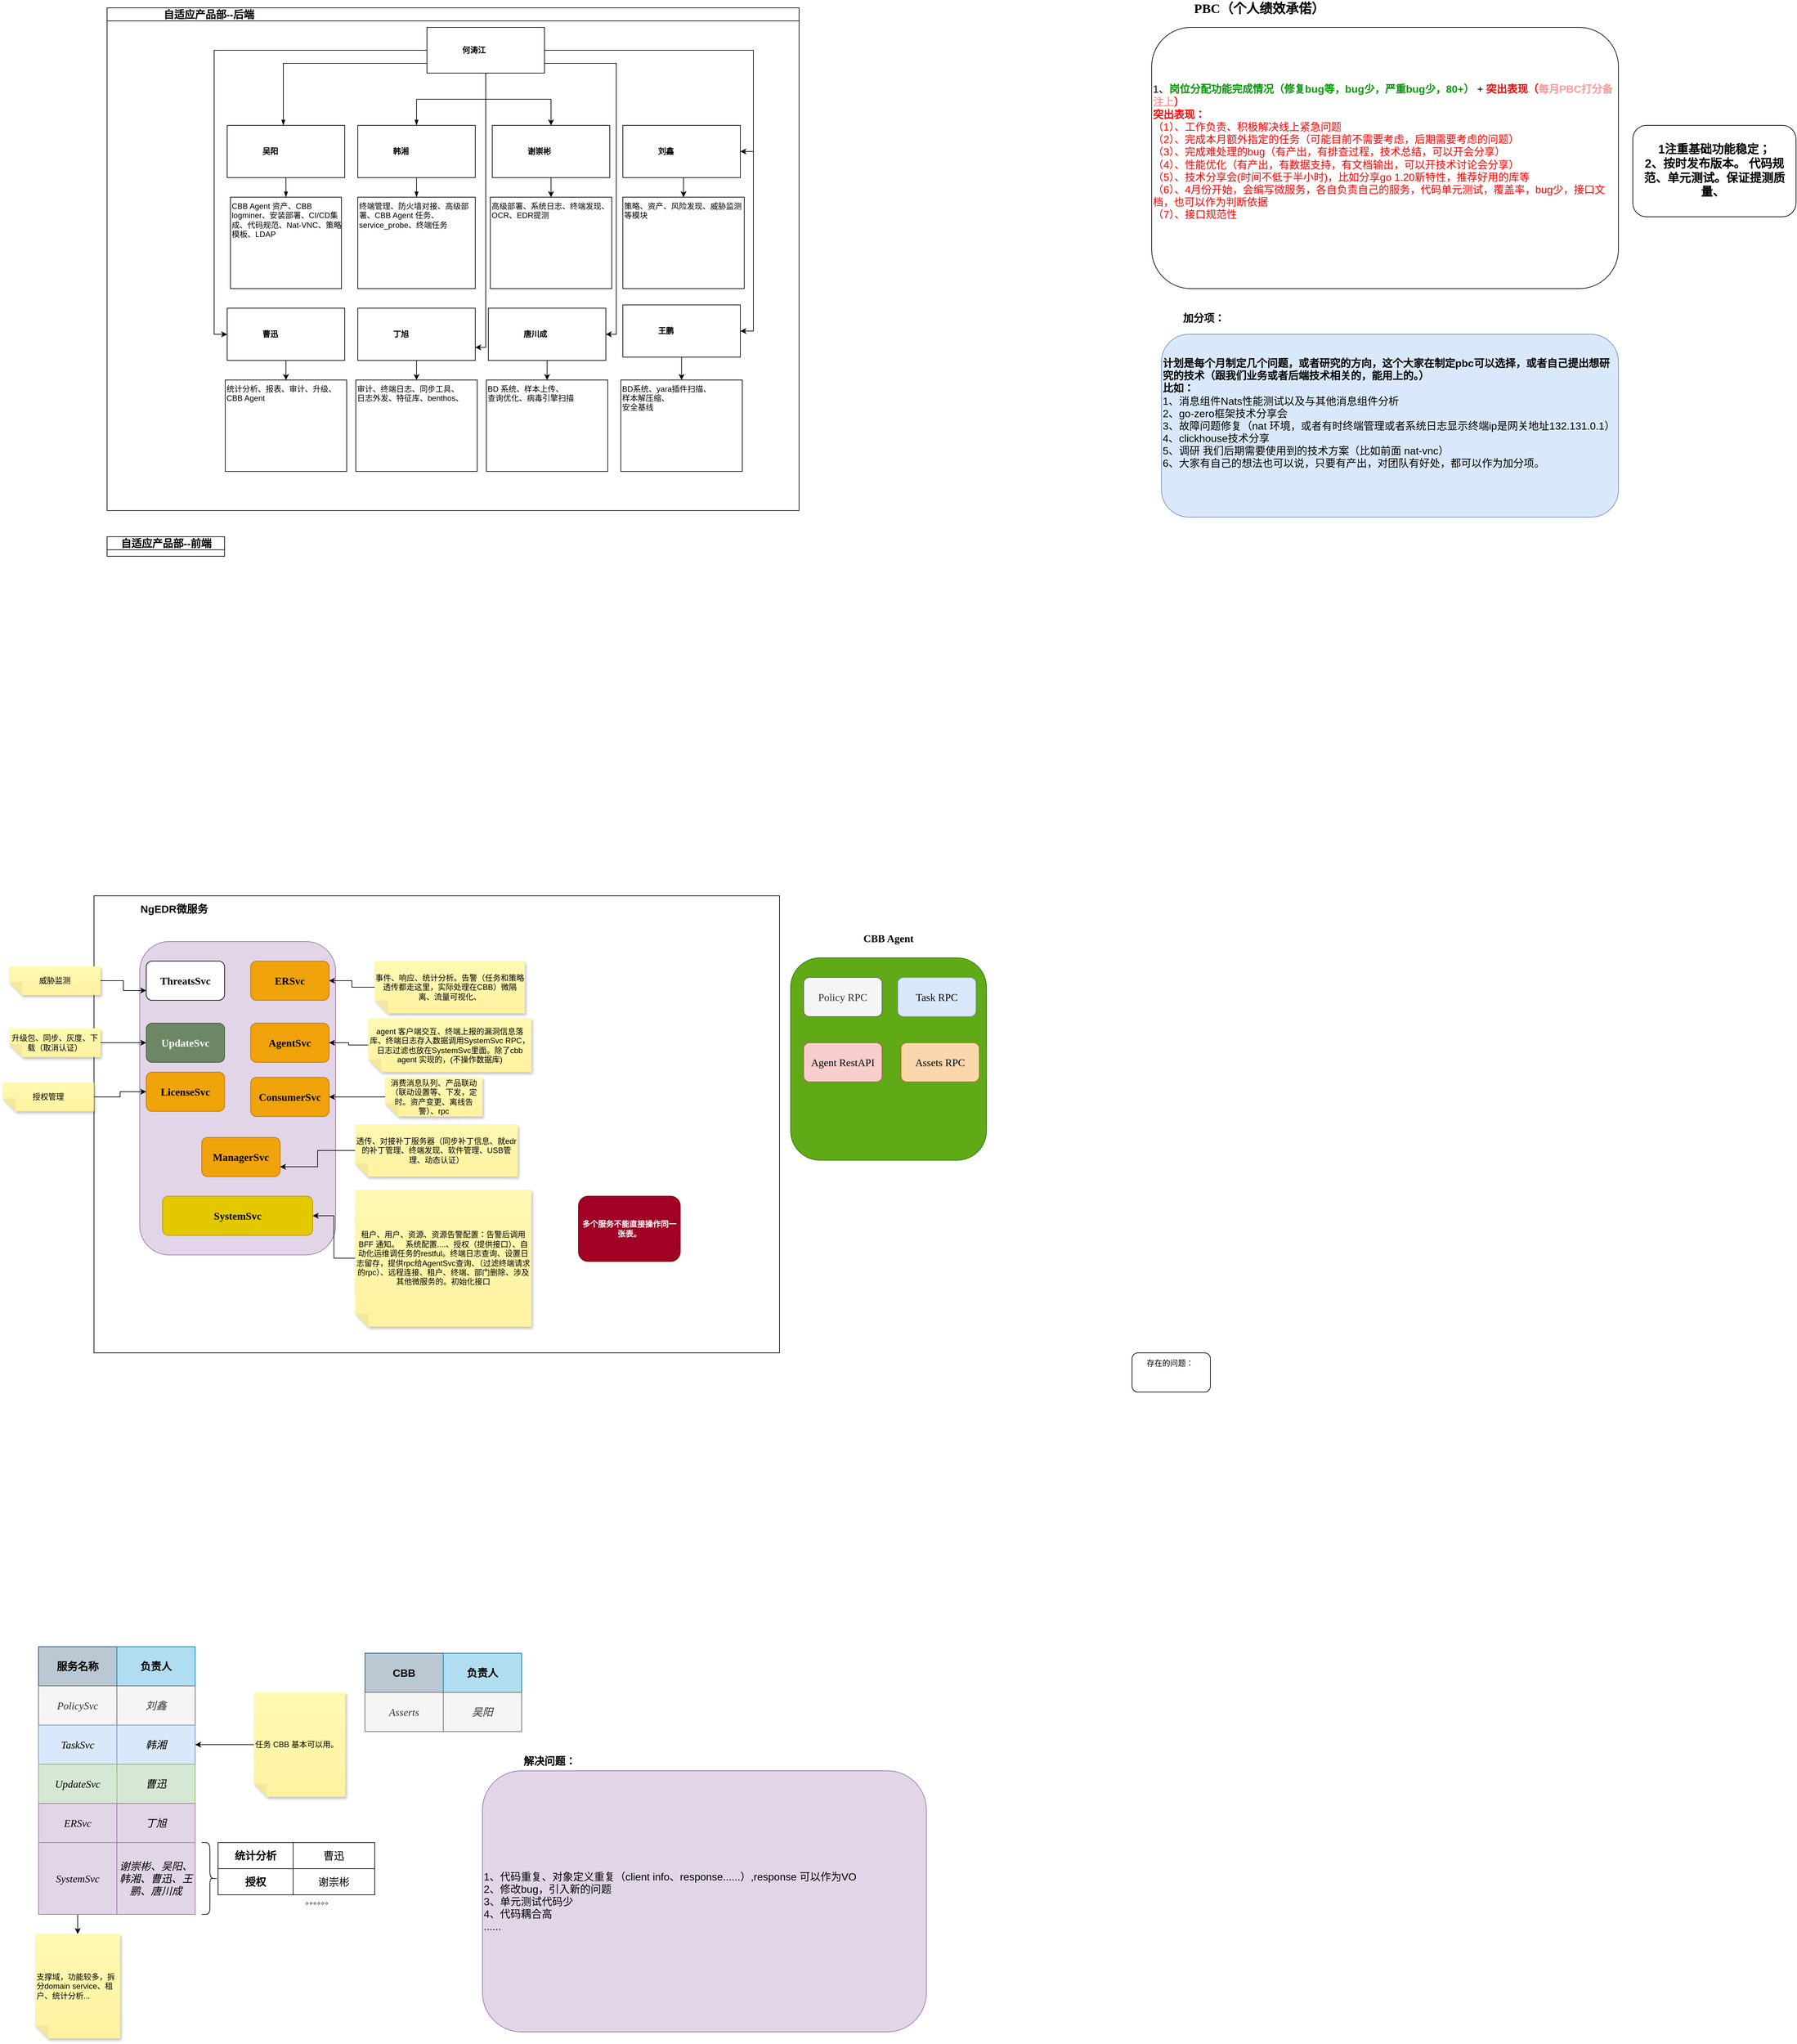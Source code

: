 <mxfile version="21.1.1" type="github">
  <diagram id="prtHgNgQTEPvFCAcTncT" name="Page-1">
    <mxGraphModel dx="1742" dy="578" grid="1" gridSize="10" guides="1" tooltips="1" connect="1" arrows="1" fold="1" page="1" pageScale="1" pageWidth="827" pageHeight="1169" math="0" shadow="0">
      <root>
        <mxCell id="0" />
        <mxCell id="1" parent="0" />
        <mxCell id="QDGvHehOKybcKLlj2q08-12" value="&#xa;&lt;b style=&quot;border-color: var(--border-color); color: rgb(255, 255, 255); font-family: &amp;quot;Comic Sans MS&amp;quot;; font-size: 16px; font-style: normal; font-variant-ligatures: normal; font-variant-caps: normal; letter-spacing: normal; orphans: 2; text-align: center; text-indent: 0px; text-transform: none; widows: 2; word-spacing: 0px; -webkit-text-stroke-width: 0px; background-color: rgb(251, 251, 251); text-decoration-thickness: initial; text-decoration-style: initial; text-decoration-color: initial;&quot;&gt;CBB Agent&lt;/b&gt;&#xa;&#xa;" style="rounded=0;whiteSpace=wrap;html=1;" vertex="1" parent="1">
          <mxGeometry x="-540" y="1400" width="1050" height="700" as="geometry" />
        </mxCell>
        <mxCell id="dNxyNK7c78bLwvsdeMH5-11" value="&lt;span style=&quot;font-size: 16px;&quot;&gt;&amp;nbsp; &amp;nbsp; &amp;nbsp;&lt;span style=&quot;white-space: pre;&quot;&gt;	&lt;/span&gt;&lt;span style=&quot;white-space: pre;&quot;&gt;	&lt;/span&gt;&lt;span style=&quot;white-space: pre;&quot;&gt;	&lt;/span&gt;&lt;span style=&quot;white-space: pre;&quot;&gt;	&lt;/span&gt;&lt;span style=&quot;white-space: pre;&quot;&gt;	&lt;/span&gt;&lt;span style=&quot;white-space: pre;&quot;&gt;	&lt;/span&gt;&lt;span style=&quot;white-space: pre;&quot;&gt;	&lt;/span&gt;&lt;span style=&quot;white-space: pre;&quot;&gt;	&lt;/span&gt;&lt;span style=&quot;white-space: pre;&quot;&gt;	&lt;/span&gt;&lt;span style=&quot;white-space: pre;&quot;&gt;	&lt;/span&gt;&lt;span style=&quot;white-space: pre;&quot;&gt;	&lt;/span&gt;&lt;span style=&quot;white-space: pre;&quot;&gt;	&lt;/span&gt;&lt;span style=&quot;white-space: pre;&quot;&gt;	&lt;/span&gt;&lt;span style=&quot;white-space: pre;&quot;&gt;	&lt;/span&gt;自适应产品部--后端&lt;/span&gt;" style="swimlane;html=1;startSize=20;horizontal=1;containerType=tree;glass=0;align=left;" parent="1" vertex="1">
          <mxGeometry x="-520" y="40" width="1060" height="770" as="geometry">
            <mxRectangle x="-520" y="40" width="100" height="30" as="alternateBounds" />
          </mxGeometry>
        </mxCell>
        <mxCell id="dNxyNK7c78bLwvsdeMH5-13" value="" style="endArrow=blockThin;endFill=1;fontSize=11;edgeStyle=elbowEdgeStyle;elbow=vertical;rounded=0;exitX=0;exitY=0.5;exitDx=0;exitDy=0;" parent="dNxyNK7c78bLwvsdeMH5-11" source="dNxyNK7c78bLwvsdeMH5-12" target="dNxyNK7c78bLwvsdeMH5-14" edge="1">
          <mxGeometry relative="1" as="geometry">
            <mxPoint x="270" y="90" as="sourcePoint" />
            <Array as="points">
              <mxPoint x="270" y="85" />
            </Array>
          </mxGeometry>
        </mxCell>
        <UserObject label="吴阳&lt;br&gt;" placeholders="1" id="dNxyNK7c78bLwvsdeMH5-14">
          <mxCell style="label;image=https://cdn3.iconfinder.com/data/icons/user-avatars-1/512/users-10-3-128.png;whiteSpace=wrap;html=1;rounded=0;glass=0;treeFolding=1;treeMoving=1;" parent="dNxyNK7c78bLwvsdeMH5-11" vertex="1">
            <mxGeometry x="184" y="180" width="180" height="80" as="geometry" />
          </mxCell>
        </UserObject>
        <mxCell id="dNxyNK7c78bLwvsdeMH5-15" value="" style="endArrow=blockThin;endFill=1;fontSize=11;edgeStyle=elbowEdgeStyle;elbow=vertical;rounded=0;" parent="dNxyNK7c78bLwvsdeMH5-11" source="dNxyNK7c78bLwvsdeMH5-12" target="dNxyNK7c78bLwvsdeMH5-16" edge="1">
          <mxGeometry relative="1" as="geometry" />
        </mxCell>
        <UserObject label="韩湘" placeholders="1" id="dNxyNK7c78bLwvsdeMH5-16">
          <mxCell style="label;image=https://cdn3.iconfinder.com/data/icons/user-avatars-1/512/users-9-2-128.png;whiteSpace=wrap;html=1;rounded=0;glass=0;treeFolding=1;treeMoving=1;" parent="dNxyNK7c78bLwvsdeMH5-11" vertex="1">
            <mxGeometry x="384" y="180" width="180" height="80" as="geometry" />
          </mxCell>
        </UserObject>
        <mxCell id="P8AsUJd5_cXzrDXwwjN4-2" value="" style="endArrow=blockThin;endFill=1;fontSize=11;edgeStyle=elbowEdgeStyle;elbow=vertical;rounded=0;" parent="dNxyNK7c78bLwvsdeMH5-11" source="dNxyNK7c78bLwvsdeMH5-14" target="P8AsUJd5_cXzrDXwwjN4-3" edge="1">
          <mxGeometry relative="1" as="geometry">
            <mxPoint x="300" y="160" as="sourcePoint" />
          </mxGeometry>
        </mxCell>
        <UserObject label="CBB Agent 资产、CBB logminer、安装部署、CI/CD集成、代码规范、Nat-VNC、策略模板、LDAP" placeholders="1" id="P8AsUJd5_cXzrDXwwjN4-3">
          <mxCell style="whiteSpace=wrap;html=1;rounded=0;glass=0;treeFolding=1;treeMoving=1;align=left;verticalAlign=top;" parent="dNxyNK7c78bLwvsdeMH5-11" vertex="1" collapsed="1">
            <mxGeometry x="189" y="290" width="170" height="140" as="geometry" />
          </mxCell>
        </UserObject>
        <mxCell id="0Z5E34LWCH2BCrxLQeH4-35" style="edgeStyle=orthogonalEdgeStyle;rounded=0;orthogonalLoop=1;jettySize=auto;html=1;entryX=0;entryY=0.5;entryDx=0;entryDy=0;fontFamily=Helvetica;fontSize=12;fontColor=default;startSize=20;" parent="dNxyNK7c78bLwvsdeMH5-11" source="dNxyNK7c78bLwvsdeMH5-12" target="0Z5E34LWCH2BCrxLQeH4-30" edge="1">
          <mxGeometry relative="1" as="geometry" />
        </mxCell>
        <mxCell id="0Z5E34LWCH2BCrxLQeH4-36" style="edgeStyle=orthogonalEdgeStyle;rounded=0;orthogonalLoop=1;jettySize=auto;html=1;entryX=1;entryY=0.5;entryDx=0;entryDy=0;fontFamily=Helvetica;fontSize=12;fontColor=default;startSize=20;" parent="dNxyNK7c78bLwvsdeMH5-11" source="dNxyNK7c78bLwvsdeMH5-12" target="0Z5E34LWCH2BCrxLQeH4-33" edge="1">
          <mxGeometry relative="1" as="geometry" />
        </mxCell>
        <mxCell id="0Z5E34LWCH2BCrxLQeH4-37" style="edgeStyle=orthogonalEdgeStyle;rounded=0;orthogonalLoop=1;jettySize=auto;html=1;entryX=1;entryY=0.5;entryDx=0;entryDy=0;fontFamily=Helvetica;fontSize=12;fontColor=default;startSize=20;" parent="dNxyNK7c78bLwvsdeMH5-11" source="dNxyNK7c78bLwvsdeMH5-12" target="0Z5E34LWCH2BCrxLQeH4-29" edge="1">
          <mxGeometry relative="1" as="geometry" />
        </mxCell>
        <mxCell id="0Z5E34LWCH2BCrxLQeH4-38" style="edgeStyle=orthogonalEdgeStyle;rounded=0;orthogonalLoop=1;jettySize=auto;html=1;fontFamily=Helvetica;fontSize=12;fontColor=default;startSize=20;exitX=0.5;exitY=1;exitDx=0;exitDy=0;" parent="dNxyNK7c78bLwvsdeMH5-11" source="dNxyNK7c78bLwvsdeMH5-12" target="P8AsUJd5_cXzrDXwwjN4-17" edge="1">
          <mxGeometry relative="1" as="geometry">
            <mxPoint x="580" y="100" as="sourcePoint" />
            <Array as="points">
              <mxPoint x="580" y="140" />
              <mxPoint x="680" y="140" />
            </Array>
          </mxGeometry>
        </mxCell>
        <mxCell id="0Z5E34LWCH2BCrxLQeH4-40" style="edgeStyle=orthogonalEdgeStyle;rounded=0;orthogonalLoop=1;jettySize=auto;html=1;entryX=1;entryY=0.5;entryDx=0;entryDy=0;fontFamily=Helvetica;fontSize=12;fontColor=default;startSize=20;" parent="dNxyNK7c78bLwvsdeMH5-11" source="dNxyNK7c78bLwvsdeMH5-12" target="0Z5E34LWCH2BCrxLQeH4-32" edge="1">
          <mxGeometry relative="1" as="geometry">
            <Array as="points">
              <mxPoint x="780" y="85" />
              <mxPoint x="780" y="500" />
            </Array>
          </mxGeometry>
        </mxCell>
        <mxCell id="0Z5E34LWCH2BCrxLQeH4-41" style="edgeStyle=orthogonalEdgeStyle;rounded=0;orthogonalLoop=1;jettySize=auto;html=1;entryX=1;entryY=0.75;entryDx=0;entryDy=0;fontFamily=Helvetica;fontSize=12;fontColor=default;startSize=20;exitX=1;exitY=0.5;exitDx=0;exitDy=0;" parent="dNxyNK7c78bLwvsdeMH5-11" source="dNxyNK7c78bLwvsdeMH5-12" target="0Z5E34LWCH2BCrxLQeH4-31" edge="1">
          <mxGeometry relative="1" as="geometry">
            <Array as="points">
              <mxPoint x="580" y="85" />
              <mxPoint x="580" y="520" />
            </Array>
          </mxGeometry>
        </mxCell>
        <UserObject label="何涛江" name="何涛江" placeholders="1" id="dNxyNK7c78bLwvsdeMH5-12">
          <mxCell style="label;image=https://cdn3.iconfinder.com/data/icons/user-avatars-1/512/users-8-2-256.png;whiteSpace=wrap;html=1;rounded=0;glass=0;treeMoving=1;treeFolding=1;" parent="dNxyNK7c78bLwvsdeMH5-11" vertex="1">
            <mxGeometry x="490" y="30" width="180" height="70" as="geometry" />
          </mxCell>
        </UserObject>
        <mxCell id="P8AsUJd5_cXzrDXwwjN4-4" value="" style="endArrow=blockThin;endFill=1;fontSize=11;edgeStyle=elbowEdgeStyle;elbow=vertical;rounded=0;" parent="dNxyNK7c78bLwvsdeMH5-11" source="dNxyNK7c78bLwvsdeMH5-16" target="P8AsUJd5_cXzrDXwwjN4-5" edge="1">
          <mxGeometry relative="1" as="geometry">
            <mxPoint x="190" y="160" as="sourcePoint" />
          </mxGeometry>
        </mxCell>
        <UserObject label="终端管理、防火墙对接、高级部署、CBB Agent 任务、service_probe、终端任务" placeholders="1" id="P8AsUJd5_cXzrDXwwjN4-5">
          <mxCell style="whiteSpace=wrap;html=1;rounded=0;glass=0;treeFolding=1;treeMoving=1;align=left;verticalAlign=top;" parent="dNxyNK7c78bLwvsdeMH5-11" vertex="1">
            <mxGeometry x="384" y="290" width="180" height="140" as="geometry" />
          </mxCell>
        </UserObject>
        <UserObject label="谢崇彬" placeholders="1" id="P8AsUJd5_cXzrDXwwjN4-17">
          <mxCell style="label;image=https://cdn3.iconfinder.com/data/icons/user-avatars-1/512/users-11-2-512.png;whiteSpace=wrap;html=1;rounded=0;glass=0;treeFolding=1;treeMoving=1;" parent="dNxyNK7c78bLwvsdeMH5-11" vertex="1">
            <mxGeometry x="590" y="180" width="180" height="80" as="geometry" />
          </mxCell>
        </UserObject>
        <mxCell id="0Z5E34LWCH2BCrxLQeH4-17" value="" style="edgeStyle=orthogonalEdgeStyle;rounded=0;orthogonalLoop=1;jettySize=auto;html=1;" parent="dNxyNK7c78bLwvsdeMH5-11" source="P8AsUJd5_cXzrDXwwjN4-17" target="0Z5E34LWCH2BCrxLQeH4-18" edge="1">
          <mxGeometry relative="1" as="geometry" />
        </mxCell>
        <UserObject label="高级部署、系统日志、终端发现、&#xa;OCR、EDR提测" placeholders="1" id="0Z5E34LWCH2BCrxLQeH4-18">
          <mxCell style="align=left;fontStyle=0;verticalAlign=top;" parent="dNxyNK7c78bLwvsdeMH5-11" vertex="1" collapsed="1">
            <mxGeometry x="587" y="290" width="186" height="140" as="geometry" />
          </mxCell>
        </UserObject>
        <mxCell id="0Z5E34LWCH2BCrxLQeH4-61" style="edgeStyle=orthogonalEdgeStyle;rounded=0;orthogonalLoop=1;jettySize=auto;html=1;exitX=0.5;exitY=1;exitDx=0;exitDy=0;entryX=0.5;entryY=0;entryDx=0;entryDy=0;fontFamily=Helvetica;fontSize=12;fontColor=default;startSize=20;" parent="dNxyNK7c78bLwvsdeMH5-11" source="0Z5E34LWCH2BCrxLQeH4-29" target="0Z5E34LWCH2BCrxLQeH4-58" edge="1">
          <mxGeometry relative="1" as="geometry" />
        </mxCell>
        <UserObject label="刘鑫" placeholders="1" id="0Z5E34LWCH2BCrxLQeH4-29">
          <mxCell style="label;image=https://cdn3.iconfinder.com/data/icons/user-avatars-1/512/users-15-512.png;whiteSpace=wrap;html=1;rounded=0;glass=0;treeFolding=1;treeMoving=1;" parent="dNxyNK7c78bLwvsdeMH5-11" vertex="1">
            <mxGeometry x="790" y="180" width="180" height="80" as="geometry" />
          </mxCell>
        </UserObject>
        <mxCell id="0Z5E34LWCH2BCrxLQeH4-63" style="edgeStyle=orthogonalEdgeStyle;rounded=0;orthogonalLoop=1;jettySize=auto;html=1;entryX=0.5;entryY=0;entryDx=0;entryDy=0;fontFamily=Helvetica;fontSize=12;fontColor=default;startSize=20;" parent="dNxyNK7c78bLwvsdeMH5-11" source="0Z5E34LWCH2BCrxLQeH4-30" target="0Z5E34LWCH2BCrxLQeH4-62" edge="1">
          <mxGeometry relative="1" as="geometry" />
        </mxCell>
        <UserObject label="曹迅" placeholders="1" id="0Z5E34LWCH2BCrxLQeH4-30">
          <mxCell style="label;image=https://cdn3.iconfinder.com/data/icons/user-avatars-1/512/users-6-2-512.png;whiteSpace=wrap;html=1;rounded=0;glass=0;treeFolding=1;treeMoving=1;" parent="dNxyNK7c78bLwvsdeMH5-11" vertex="1">
            <mxGeometry x="184" y="460" width="180" height="80" as="geometry" />
          </mxCell>
        </UserObject>
        <mxCell id="0Z5E34LWCH2BCrxLQeH4-71" style="edgeStyle=orthogonalEdgeStyle;rounded=0;orthogonalLoop=1;jettySize=auto;html=1;entryX=0.5;entryY=0;entryDx=0;entryDy=0;fontFamily=Helvetica;fontSize=12;fontColor=default;startSize=20;" parent="dNxyNK7c78bLwvsdeMH5-11" source="0Z5E34LWCH2BCrxLQeH4-31" target="0Z5E34LWCH2BCrxLQeH4-64" edge="1">
          <mxGeometry relative="1" as="geometry" />
        </mxCell>
        <UserObject label="丁旭" placeholders="1" id="0Z5E34LWCH2BCrxLQeH4-31">
          <mxCell style="label;image=https://cdn3.iconfinder.com/data/icons/user-avatars-1/512/users-2-512.png;whiteSpace=wrap;html=1;rounded=0;glass=0;treeFolding=1;treeMoving=1;" parent="dNxyNK7c78bLwvsdeMH5-11" vertex="1">
            <mxGeometry x="384" y="460" width="180" height="80" as="geometry" />
          </mxCell>
        </UserObject>
        <mxCell id="0Z5E34LWCH2BCrxLQeH4-70" style="edgeStyle=orthogonalEdgeStyle;rounded=0;orthogonalLoop=1;jettySize=auto;html=1;entryX=0.5;entryY=0;entryDx=0;entryDy=0;fontFamily=Helvetica;fontSize=12;fontColor=default;startSize=20;" parent="dNxyNK7c78bLwvsdeMH5-11" source="0Z5E34LWCH2BCrxLQeH4-32" target="0Z5E34LWCH2BCrxLQeH4-65" edge="1">
          <mxGeometry relative="1" as="geometry" />
        </mxCell>
        <UserObject label="唐川成" placeholders="1" id="0Z5E34LWCH2BCrxLQeH4-32">
          <mxCell style="label;image=https://cdn3.iconfinder.com/data/icons/user-avatars-1/512/users-7-512.png;whiteSpace=wrap;html=1;rounded=0;glass=0;treeFolding=1;treeMoving=1;" parent="dNxyNK7c78bLwvsdeMH5-11" vertex="1">
            <mxGeometry x="584" y="460" width="180" height="80" as="geometry" />
          </mxCell>
        </UserObject>
        <mxCell id="0Z5E34LWCH2BCrxLQeH4-69" style="edgeStyle=orthogonalEdgeStyle;rounded=0;orthogonalLoop=1;jettySize=auto;html=1;entryX=0.5;entryY=0;entryDx=0;entryDy=0;fontFamily=Helvetica;fontSize=12;fontColor=default;startSize=20;" parent="dNxyNK7c78bLwvsdeMH5-11" source="0Z5E34LWCH2BCrxLQeH4-33" target="0Z5E34LWCH2BCrxLQeH4-66" edge="1">
          <mxGeometry relative="1" as="geometry" />
        </mxCell>
        <UserObject label="王鹏" placeholders="1" id="0Z5E34LWCH2BCrxLQeH4-33">
          <mxCell style="label;image=https://cdn3.iconfinder.com/data/icons/user-avatars-1/512/users-4-512.png;whiteSpace=wrap;html=1;rounded=0;glass=0;treeFolding=1;treeMoving=1;" parent="dNxyNK7c78bLwvsdeMH5-11" vertex="1">
            <mxGeometry x="790" y="455" width="180" height="80" as="geometry" />
          </mxCell>
        </UserObject>
        <UserObject label="策略、资产、风险发现、威胁监测&#xa;等模块" placeholders="1" id="0Z5E34LWCH2BCrxLQeH4-58">
          <mxCell style="verticalAlign=top;align=left;" parent="dNxyNK7c78bLwvsdeMH5-11" vertex="1" collapsed="1">
            <mxGeometry x="790" y="290" width="186" height="140" as="geometry" />
          </mxCell>
        </UserObject>
        <UserObject label="统计分析、报表、审计、升级、&#xa;CBB Agent" placeholders="1" id="0Z5E34LWCH2BCrxLQeH4-62">
          <mxCell style="align=left;verticalAlign=top;" parent="dNxyNK7c78bLwvsdeMH5-11" vertex="1" collapsed="1">
            <mxGeometry x="181" y="570" width="186" height="140" as="geometry" />
          </mxCell>
        </UserObject>
        <UserObject label="审计、终端日志、同步工具、&#xa;日志外发、特征库、benthos、" placeholders="1" id="0Z5E34LWCH2BCrxLQeH4-64">
          <mxCell style="align=left;verticalAlign=top;" parent="dNxyNK7c78bLwvsdeMH5-11" vertex="1" collapsed="1">
            <mxGeometry x="381" y="570" width="186" height="140" as="geometry" />
          </mxCell>
        </UserObject>
        <UserObject label="BD 系统、样本上传、&#xa;查询优化、病毒引擎扫描" placeholders="1" id="0Z5E34LWCH2BCrxLQeH4-65">
          <mxCell style="align=left;verticalAlign=top;" parent="dNxyNK7c78bLwvsdeMH5-11" vertex="1" collapsed="1">
            <mxGeometry x="581" y="570" width="186" height="140" as="geometry" />
          </mxCell>
        </UserObject>
        <UserObject label="BD系统、yara插件扫描、&#xa;样本解压缩、&#xa;安全基线" placeholders="1" id="0Z5E34LWCH2BCrxLQeH4-66">
          <mxCell style="align=left;verticalAlign=top;" parent="dNxyNK7c78bLwvsdeMH5-11" vertex="1" collapsed="1">
            <mxGeometry x="787" y="570" width="186" height="140" as="geometry" />
          </mxCell>
        </UserObject>
        <mxCell id="0Z5E34LWCH2BCrxLQeH4-9" value="自适应产品部--前端" style="swimlane;html=1;startSize=20;horizontal=1;containerType=tree;glass=0;fontSize=16;" parent="1" vertex="1" collapsed="1">
          <mxGeometry x="-520" y="850" width="180" height="30" as="geometry">
            <mxRectangle x="-520" y="850" width="1060" height="450" as="alternateBounds" />
          </mxGeometry>
        </mxCell>
        <UserObject label="何涛江" placeholders="1" id="0Z5E34LWCH2BCrxLQeH4-10">
          <mxCell style="label;image=https://cdn3.iconfinder.com/data/icons/user-avatars-1/512/users-8-2-256.png;whiteSpace=wrap;html=1;rounded=0;glass=0;treeMoving=1;treeFolding=1;" parent="0Z5E34LWCH2BCrxLQeH4-9" vertex="1">
            <mxGeometry x="440" y="40" width="180" height="70" as="geometry" />
          </mxCell>
        </UserObject>
        <mxCell id="0Z5E34LWCH2BCrxLQeH4-11" value="" style="endArrow=blockThin;endFill=1;fontSize=11;edgeStyle=elbowEdgeStyle;elbow=vertical;rounded=0;" parent="0Z5E34LWCH2BCrxLQeH4-9" source="0Z5E34LWCH2BCrxLQeH4-10" target="0Z5E34LWCH2BCrxLQeH4-12" edge="1">
          <mxGeometry relative="1" as="geometry" />
        </mxCell>
        <mxCell id="0Z5E34LWCH2BCrxLQeH4-75" style="edgeStyle=orthogonalEdgeStyle;rounded=0;orthogonalLoop=1;jettySize=auto;html=1;entryX=0.5;entryY=0;entryDx=0;entryDy=0;fontFamily=Helvetica;fontSize=12;fontColor=default;startSize=20;" parent="0Z5E34LWCH2BCrxLQeH4-9" source="0Z5E34LWCH2BCrxLQeH4-12" target="0Z5E34LWCH2BCrxLQeH4-72" edge="1">
          <mxGeometry relative="1" as="geometry" />
        </mxCell>
        <UserObject label="李昌威" placeholders="1" id="0Z5E34LWCH2BCrxLQeH4-12">
          <mxCell style="label;image=https://cdn3.iconfinder.com/data/icons/user-avatars-1/512/users-10-3-128.png;whiteSpace=wrap;html=1;rounded=0;glass=0;treeFolding=1;treeMoving=1;" parent="0Z5E34LWCH2BCrxLQeH4-9" vertex="1">
            <mxGeometry x="220" y="170" width="180" height="80" as="geometry" />
          </mxCell>
        </UserObject>
        <mxCell id="0Z5E34LWCH2BCrxLQeH4-13" value="" style="endArrow=blockThin;endFill=1;fontSize=11;edgeStyle=elbowEdgeStyle;elbow=vertical;rounded=0;" parent="0Z5E34LWCH2BCrxLQeH4-9" source="0Z5E34LWCH2BCrxLQeH4-10" target="0Z5E34LWCH2BCrxLQeH4-14" edge="1">
          <mxGeometry relative="1" as="geometry" />
        </mxCell>
        <mxCell id="0Z5E34LWCH2BCrxLQeH4-76" style="edgeStyle=orthogonalEdgeStyle;rounded=0;orthogonalLoop=1;jettySize=auto;html=1;fontFamily=Helvetica;fontSize=12;fontColor=default;startSize=20;" parent="0Z5E34LWCH2BCrxLQeH4-9" source="0Z5E34LWCH2BCrxLQeH4-14" target="0Z5E34LWCH2BCrxLQeH4-73" edge="1">
          <mxGeometry relative="1" as="geometry" />
        </mxCell>
        <UserObject label="吴国庆" placeholders="1" id="0Z5E34LWCH2BCrxLQeH4-14">
          <mxCell style="label;image=https://cdn3.iconfinder.com/data/icons/user-avatars-1/512/users-9-2-128.png;whiteSpace=wrap;html=1;rounded=0;glass=0;treeFolding=1;treeMoving=1;" parent="0Z5E34LWCH2BCrxLQeH4-9" vertex="1">
            <mxGeometry x="440" y="170" width="180" height="80" as="geometry" />
          </mxCell>
        </UserObject>
        <mxCell id="0Z5E34LWCH2BCrxLQeH4-15" value="" style="endArrow=blockThin;endFill=1;fontSize=11;edgeStyle=elbowEdgeStyle;elbow=vertical;rounded=0;" parent="0Z5E34LWCH2BCrxLQeH4-9" source="0Z5E34LWCH2BCrxLQeH4-10" target="0Z5E34LWCH2BCrxLQeH4-16" edge="1">
          <mxGeometry relative="1" as="geometry" />
        </mxCell>
        <mxCell id="0Z5E34LWCH2BCrxLQeH4-77" style="edgeStyle=orthogonalEdgeStyle;rounded=0;orthogonalLoop=1;jettySize=auto;html=1;fontFamily=Helvetica;fontSize=12;fontColor=default;startSize=20;" parent="0Z5E34LWCH2BCrxLQeH4-9" source="0Z5E34LWCH2BCrxLQeH4-16" target="0Z5E34LWCH2BCrxLQeH4-74" edge="1">
          <mxGeometry relative="1" as="geometry" />
        </mxCell>
        <UserObject label="邹振麟" placeholders="1" id="0Z5E34LWCH2BCrxLQeH4-16">
          <mxCell style="label;image=https://cdn3.iconfinder.com/data/icons/user-avatars-1/512//users-3-128.png;whiteSpace=wrap;html=1;rounded=0;glass=0;" parent="0Z5E34LWCH2BCrxLQeH4-9" vertex="1">
            <mxGeometry x="670" y="170" width="180" height="80" as="geometry" />
          </mxCell>
        </UserObject>
        <UserObject label="前端负责人、审计、报表、首页" placeholders="1" id="0Z5E34LWCH2BCrxLQeH4-72">
          <mxCell style="align=left;verticalAlign=top;" parent="0Z5E34LWCH2BCrxLQeH4-9" vertex="1" collapsed="1">
            <mxGeometry x="217" y="290" width="186" height="140" as="geometry" />
          </mxCell>
        </UserObject>
        <UserObject label="任务、升级、策略" placeholders="1" id="0Z5E34LWCH2BCrxLQeH4-73">
          <mxCell style="align=left;verticalAlign=top;" parent="0Z5E34LWCH2BCrxLQeH4-9" vertex="1" collapsed="1">
            <mxGeometry x="437" y="290" width="186" height="140" as="geometry" />
          </mxCell>
        </UserObject>
        <UserObject label="终端管理、系统管理、用户管理、&#xa;租户管理" placeholders="1" id="0Z5E34LWCH2BCrxLQeH4-74">
          <mxCell style="align=left;verticalAlign=top;" parent="0Z5E34LWCH2BCrxLQeH4-9" vertex="1" collapsed="1">
            <mxGeometry x="667" y="290" width="186" height="140" as="geometry" />
          </mxCell>
        </UserObject>
        <mxCell id="QDGvHehOKybcKLlj2q08-13" value="NgEDR微服务&amp;nbsp;" style="text;html=1;strokeColor=none;fillColor=none;align=center;verticalAlign=middle;whiteSpace=wrap;rounded=0;comic=1;fontSize=16;fontStyle=1" vertex="1" parent="1">
          <mxGeometry x="-490" y="1410" width="150" height="20" as="geometry" />
        </mxCell>
        <mxCell id="QDGvHehOKybcKLlj2q08-14" value="" style="rounded=1;whiteSpace=wrap;html=1;fillColor=#60a917;fontColor=#ffffff;strokeColor=#2D7600;align=center;" vertex="1" parent="1">
          <mxGeometry x="527" y="1495" width="300" height="310" as="geometry" />
        </mxCell>
        <mxCell id="QDGvHehOKybcKLlj2q08-15" value="&lt;font face=&quot;Comic Sans MS&quot;&gt;Policy RPC&lt;/font&gt;" style="rounded=1;whiteSpace=wrap;html=1;fontSize=16;fillColor=#f5f5f5;fontColor=#333333;strokeColor=#666666;" vertex="1" parent="1">
          <mxGeometry x="547" y="1525" width="120" height="60" as="geometry" />
        </mxCell>
        <mxCell id="QDGvHehOKybcKLlj2q08-16" value="&lt;font face=&quot;Comic Sans MS&quot;&gt;Task RPC&lt;/font&gt;" style="rounded=1;whiteSpace=wrap;html=1;fontSize=16;fillColor=#dae8fc;strokeColor=#6c8ebf;" vertex="1" parent="1">
          <mxGeometry x="691" y="1525" width="120" height="60" as="geometry" />
        </mxCell>
        <mxCell id="QDGvHehOKybcKLlj2q08-17" value="&lt;font face=&quot;Comic Sans MS&quot;&gt;&lt;span style=&quot;font-size: 16px;&quot;&gt;&lt;b&gt;CBB Agent&lt;/b&gt;&lt;/span&gt;&lt;/font&gt;" style="text;strokeColor=none;align=center;fillColor=none;html=1;verticalAlign=middle;whiteSpace=wrap;rounded=0;" vertex="1" parent="1">
          <mxGeometry x="612" y="1445" width="130" height="40" as="geometry" />
        </mxCell>
        <mxCell id="QDGvHehOKybcKLlj2q08-18" value="&lt;font face=&quot;Comic Sans MS&quot;&gt;Agent RestAPI&lt;/font&gt;" style="rounded=1;whiteSpace=wrap;html=1;fontSize=16;fillColor=#f8cecc;strokeColor=#b85450;" vertex="1" parent="1">
          <mxGeometry x="547" y="1625" width="120" height="60" as="geometry" />
        </mxCell>
        <mxCell id="QDGvHehOKybcKLlj2q08-19" value="&lt;font face=&quot;Comic Sans MS&quot;&gt;Assets RPC&lt;/font&gt;" style="rounded=1;whiteSpace=wrap;html=1;fontSize=16;fillColor=#fad7ac;strokeColor=#b46504;" vertex="1" parent="1">
          <mxGeometry x="696" y="1625" width="120" height="60" as="geometry" />
        </mxCell>
        <mxCell id="QDGvHehOKybcKLlj2q08-20" value="" style="rounded=1;whiteSpace=wrap;html=1;fillColor=#e1d5e7;strokeColor=#9673a6;align=center;" vertex="1" parent="1">
          <mxGeometry x="-470" y="1470" width="300" height="480" as="geometry" />
        </mxCell>
        <mxCell id="QDGvHehOKybcKLlj2q08-23" value="&lt;font style=&quot;font-size: 16px;&quot; face=&quot;Comic Sans MS&quot;&gt;&lt;b&gt;ThreatsSvc&lt;/b&gt;&lt;/font&gt;" style="rounded=1;whiteSpace=wrap;html=1;" vertex="1" parent="1">
          <mxGeometry x="-460" y="1500" width="120" height="60" as="geometry" />
        </mxCell>
        <mxCell id="QDGvHehOKybcKLlj2q08-25" value="&lt;font style=&quot;font-size: 16px;&quot; face=&quot;Comic Sans MS&quot;&gt;&lt;b&gt;UpdateSvc&lt;/b&gt;&lt;/font&gt;" style="rounded=1;whiteSpace=wrap;html=1;fillColor=#6d8764;fontColor=#ffffff;strokeColor=#3A5431;" vertex="1" parent="1">
          <mxGeometry x="-460" y="1595" width="120" height="60" as="geometry" />
        </mxCell>
        <mxCell id="QDGvHehOKybcKLlj2q08-26" value="&lt;font style=&quot;font-size: 16px;&quot; face=&quot;Comic Sans MS&quot;&gt;&lt;b&gt;ERSvc&lt;/b&gt;&lt;/font&gt;" style="rounded=1;whiteSpace=wrap;html=1;fillColor=#f0a30a;fontColor=#000000;strokeColor=#BD7000;" vertex="1" parent="1">
          <mxGeometry x="-300" y="1500" width="120" height="60" as="geometry" />
        </mxCell>
        <mxCell id="QDGvHehOKybcKLlj2q08-27" value="&lt;font style=&quot;font-size: 16px;&quot; face=&quot;Comic Sans MS&quot;&gt;&lt;b&gt;SystemSvc&lt;/b&gt;&lt;/font&gt;" style="rounded=1;whiteSpace=wrap;html=1;fillColor=#e3c800;fontColor=#000000;strokeColor=#B09500;" vertex="1" parent="1">
          <mxGeometry x="-435" y="1860" width="230" height="60" as="geometry" />
        </mxCell>
        <mxCell id="QDGvHehOKybcKLlj2q08-41" value="&lt;font style=&quot;font-size: 16px;&quot;&gt;&lt;b&gt;服务名称&lt;/b&gt;&lt;/font&gt;" style="rounded=0;whiteSpace=wrap;html=1;fillColor=#bac8d3;strokeColor=#23445d;" vertex="1" parent="1">
          <mxGeometry x="-625" y="2550" width="120" height="60" as="geometry" />
        </mxCell>
        <mxCell id="QDGvHehOKybcKLlj2q08-42" value="&lt;font style=&quot;font-size: 16px;&quot;&gt;&lt;b&gt;负责人&lt;/b&gt;&lt;/font&gt;" style="rounded=0;whiteSpace=wrap;html=1;fillColor=#b1ddf0;strokeColor=#10739e;" vertex="1" parent="1">
          <mxGeometry x="-505" y="2550" width="120" height="60" as="geometry" />
        </mxCell>
        <mxCell id="QDGvHehOKybcKLlj2q08-43" value="&lt;font face=&quot;Comic Sans MS&quot; style=&quot;font-size: 16px;&quot;&gt;PolicySvc&lt;/font&gt;" style="rounded=0;whiteSpace=wrap;html=1;fontStyle=2;fillColor=#f5f5f5;fontColor=#333333;strokeColor=#666666;" vertex="1" parent="1">
          <mxGeometry x="-625" y="2610" width="120" height="60" as="geometry" />
        </mxCell>
        <mxCell id="QDGvHehOKybcKLlj2q08-44" value="&lt;span style=&quot;font-size: 16px;&quot;&gt;&lt;i style=&quot;&quot;&gt;刘鑫&lt;/i&gt;&lt;/span&gt;" style="rounded=0;whiteSpace=wrap;html=1;fillColor=#f5f5f5;fontColor=#333333;strokeColor=#666666;" vertex="1" parent="1">
          <mxGeometry x="-505" y="2610" width="120" height="60" as="geometry" />
        </mxCell>
        <mxCell id="QDGvHehOKybcKLlj2q08-45" value="&lt;font face=&quot;Comic Sans MS&quot; style=&quot;font-size: 16px;&quot;&gt;TaskSvc&lt;/font&gt;" style="rounded=0;whiteSpace=wrap;html=1;fontStyle=2;fillColor=#dae8fc;strokeColor=#6c8ebf;" vertex="1" parent="1">
          <mxGeometry x="-625" y="2670" width="120" height="60" as="geometry" />
        </mxCell>
        <mxCell id="QDGvHehOKybcKLlj2q08-46" value="&lt;span style=&quot;font-size: 16px;&quot;&gt;&lt;i&gt;韩湘&lt;/i&gt;&lt;/span&gt;" style="rounded=0;whiteSpace=wrap;html=1;fillColor=#dae8fc;strokeColor=#6c8ebf;" vertex="1" parent="1">
          <mxGeometry x="-505" y="2670" width="120" height="60" as="geometry" />
        </mxCell>
        <mxCell id="QDGvHehOKybcKLlj2q08-47" value="&lt;font face=&quot;Comic Sans MS&quot; style=&quot;font-size: 16px;&quot;&gt;UpdateSvc&lt;/font&gt;" style="rounded=0;whiteSpace=wrap;html=1;fontStyle=2;fillColor=#d5e8d4;strokeColor=#82b366;" vertex="1" parent="1">
          <mxGeometry x="-625" y="2730" width="120" height="60" as="geometry" />
        </mxCell>
        <mxCell id="QDGvHehOKybcKLlj2q08-48" value="&lt;span style=&quot;font-size: 16px;&quot;&gt;&lt;i style=&quot;&quot;&gt;曹迅&lt;/i&gt;&lt;/span&gt;" style="rounded=0;whiteSpace=wrap;html=1;fillColor=#d5e8d4;strokeColor=#82b366;" vertex="1" parent="1">
          <mxGeometry x="-505" y="2730" width="120" height="60" as="geometry" />
        </mxCell>
        <mxCell id="QDGvHehOKybcKLlj2q08-49" value="&lt;font face=&quot;Comic Sans MS&quot; style=&quot;font-size: 16px;&quot;&gt;ERSvc&lt;/font&gt;" style="rounded=0;whiteSpace=wrap;html=1;fontStyle=2;fillColor=#e1d5e7;strokeColor=#9673a6;" vertex="1" parent="1">
          <mxGeometry x="-625" y="2790" width="120" height="60" as="geometry" />
        </mxCell>
        <mxCell id="QDGvHehOKybcKLlj2q08-50" value="&lt;span style=&quot;font-size: 16px;&quot;&gt;&lt;i style=&quot;&quot;&gt;丁旭&lt;/i&gt;&lt;/span&gt;" style="rounded=0;whiteSpace=wrap;html=1;fillColor=#e1d5e7;strokeColor=#9673a6;" vertex="1" parent="1">
          <mxGeometry x="-505" y="2790" width="120" height="60" as="geometry" />
        </mxCell>
        <mxCell id="QDGvHehOKybcKLlj2q08-71" value="" style="edgeStyle=orthogonalEdgeStyle;rounded=0;orthogonalLoop=1;jettySize=auto;html=1;" edge="1" parent="1" source="QDGvHehOKybcKLlj2q08-51" target="QDGvHehOKybcKLlj2q08-67">
          <mxGeometry relative="1" as="geometry" />
        </mxCell>
        <mxCell id="QDGvHehOKybcKLlj2q08-51" value="&lt;font face=&quot;Comic Sans MS&quot; style=&quot;font-size: 16px;&quot;&gt;SystemSvc&lt;/font&gt;" style="rounded=0;whiteSpace=wrap;html=1;fontStyle=2;fillColor=#e1d5e7;strokeColor=#9673a6;" vertex="1" parent="1">
          <mxGeometry x="-625" y="2850" width="120" height="110" as="geometry" />
        </mxCell>
        <mxCell id="QDGvHehOKybcKLlj2q08-52" value="&lt;span style=&quot;font-size: 16px;&quot;&gt;&lt;i&gt;谢崇彬、吴阳、韩湘、曹迅、王鹏、唐川成&lt;/i&gt;&lt;/span&gt;" style="rounded=0;whiteSpace=wrap;html=1;fillColor=#e1d5e7;strokeColor=#9673a6;" vertex="1" parent="1">
          <mxGeometry x="-505" y="2850" width="120" height="110" as="geometry" />
        </mxCell>
        <mxCell id="QDGvHehOKybcKLlj2q08-53" value="&lt;font style=&quot;font-size: 16px;&quot;&gt;&lt;b&gt;CBB&lt;/b&gt;&lt;/font&gt;" style="rounded=0;whiteSpace=wrap;html=1;fillColor=#bac8d3;strokeColor=#23445d;" vertex="1" parent="1">
          <mxGeometry x="-125" y="2560" width="120" height="60" as="geometry" />
        </mxCell>
        <mxCell id="QDGvHehOKybcKLlj2q08-54" value="&lt;font style=&quot;font-size: 16px;&quot;&gt;&lt;b&gt;负责人&lt;/b&gt;&lt;/font&gt;" style="rounded=0;whiteSpace=wrap;html=1;fillColor=#b1ddf0;strokeColor=#10739e;" vertex="1" parent="1">
          <mxGeometry x="-5" y="2560" width="120" height="60" as="geometry" />
        </mxCell>
        <mxCell id="QDGvHehOKybcKLlj2q08-55" value="&lt;font face=&quot;Comic Sans MS&quot; style=&quot;font-size: 16px;&quot;&gt;Asserts&lt;/font&gt;" style="rounded=0;whiteSpace=wrap;html=1;fontStyle=2;fillColor=#f5f5f5;fontColor=#333333;strokeColor=#666666;" vertex="1" parent="1">
          <mxGeometry x="-125" y="2620" width="120" height="60" as="geometry" />
        </mxCell>
        <mxCell id="QDGvHehOKybcKLlj2q08-56" value="&lt;span style=&quot;font-size: 16px;&quot;&gt;&lt;i&gt;吴阳&lt;/i&gt;&lt;/span&gt;" style="rounded=0;whiteSpace=wrap;html=1;fillColor=#f5f5f5;fontColor=#333333;strokeColor=#666666;" vertex="1" parent="1">
          <mxGeometry x="-5" y="2620" width="120" height="60" as="geometry" />
        </mxCell>
        <mxCell id="QDGvHehOKybcKLlj2q08-59" value="" style="shape=curlyBracket;whiteSpace=wrap;html=1;rounded=1;flipH=1;labelPosition=right;verticalLabelPosition=middle;align=left;verticalAlign=middle;" vertex="1" parent="1">
          <mxGeometry x="-375" y="2850" width="25" height="110" as="geometry" />
        </mxCell>
        <mxCell id="QDGvHehOKybcKLlj2q08-61" style="edgeStyle=orthogonalEdgeStyle;rounded=0;orthogonalLoop=1;jettySize=auto;html=1;entryX=1;entryY=0.5;entryDx=0;entryDy=0;" edge="1" parent="1" source="QDGvHehOKybcKLlj2q08-60" target="QDGvHehOKybcKLlj2q08-46">
          <mxGeometry relative="1" as="geometry" />
        </mxCell>
        <mxCell id="QDGvHehOKybcKLlj2q08-60" value="任务 CBB 基本可以用。" style="shape=note;whiteSpace=wrap;html=1;backgroundOutline=1;fontColor=#000000;darkOpacity=0.05;fillColor=#FFF9B2;strokeColor=none;fillStyle=solid;direction=west;gradientDirection=north;gradientColor=#FFF2A1;shadow=1;size=20;pointerEvents=1;align=left;" vertex="1" parent="1">
          <mxGeometry x="-295" y="2620" width="140" height="160" as="geometry" />
        </mxCell>
        <mxCell id="QDGvHehOKybcKLlj2q08-63" value="统计分析" style="rounded=0;whiteSpace=wrap;html=1;fontSize=16;fontStyle=1" vertex="1" parent="1">
          <mxGeometry x="-350" y="2850" width="115" height="40" as="geometry" />
        </mxCell>
        <mxCell id="QDGvHehOKybcKLlj2q08-64" value="&lt;font style=&quot;font-size: 16px;&quot;&gt;曹迅&lt;/font&gt;" style="rounded=0;whiteSpace=wrap;html=1;" vertex="1" parent="1">
          <mxGeometry x="-235" y="2850" width="125" height="40" as="geometry" />
        </mxCell>
        <mxCell id="QDGvHehOKybcKLlj2q08-65" value="授权" style="rounded=0;whiteSpace=wrap;html=1;fontSize=16;fontStyle=1" vertex="1" parent="1">
          <mxGeometry x="-350" y="2890" width="115" height="40" as="geometry" />
        </mxCell>
        <mxCell id="QDGvHehOKybcKLlj2q08-66" value="&lt;font style=&quot;font-size: 16px;&quot;&gt;谢崇彬&lt;/font&gt;" style="rounded=0;whiteSpace=wrap;html=1;" vertex="1" parent="1">
          <mxGeometry x="-235" y="2890" width="125" height="40" as="geometry" />
        </mxCell>
        <mxCell id="QDGvHehOKybcKLlj2q08-67" value="支撑域，功能较多，拆分domain service、租户、统计分析..." style="shape=note;whiteSpace=wrap;html=1;backgroundOutline=1;fontColor=#000000;darkOpacity=0.05;fillColor=#FFF9B2;strokeColor=none;fillStyle=solid;direction=west;gradientDirection=north;gradientColor=#FFF2A1;shadow=1;size=20;pointerEvents=1;align=left;" vertex="1" parent="1">
          <mxGeometry x="-630" y="2990" width="130" height="160" as="geometry" />
        </mxCell>
        <mxCell id="QDGvHehOKybcKLlj2q08-72" value="。。。。。。" style="text;strokeColor=none;align=center;fillColor=none;html=1;verticalAlign=middle;whiteSpace=wrap;rounded=0;" vertex="1" parent="1">
          <mxGeometry x="-255" y="2930" width="120" height="20" as="geometry" />
        </mxCell>
        <mxCell id="QDGvHehOKybcKLlj2q08-80" value="&lt;font style=&quot;font-size: 16px;&quot;&gt;1、代码重复、对象定义重复（client info、response......）,response 可以作为VO&lt;br&gt;2、修改bug，引入新的问题&lt;br&gt;3、单元测试代码少&lt;br&gt;4、代码耦合高&lt;br&gt;......&lt;br&gt;&lt;/font&gt;" style="rounded=1;whiteSpace=wrap;html=1;align=left;fillColor=#e1d5e7;strokeColor=#9673a6;" vertex="1" parent="1">
          <mxGeometry x="55" y="2740" width="680" height="400" as="geometry" />
        </mxCell>
        <mxCell id="QDGvHehOKybcKLlj2q08-81" value="解决问题：" style="text;strokeColor=none;align=center;fillColor=none;html=1;verticalAlign=middle;whiteSpace=wrap;rounded=0;fontSize=16;fontStyle=1" vertex="1" parent="1">
          <mxGeometry x="70" y="2710" width="176" height="30" as="geometry" />
        </mxCell>
        <mxCell id="QDGvHehOKybcKLlj2q08-89" value="&lt;font style=&quot;font-size: 16px;&quot;&gt;1、&lt;font color=&quot;#009900&quot;&gt;&lt;b&gt;岗位分配功能完成情况（修复bug等，bug少，严重bug少，80+）&lt;/b&gt;&lt;/font&gt; + &lt;b style=&quot;&quot;&gt;&lt;font color=&quot;#ff0000&quot;&gt;突出表现（&lt;/font&gt;&lt;font color=&quot;#ff9999&quot;&gt;每月PBC打分备注上&lt;/font&gt;&lt;font color=&quot;#ff0000&quot;&gt;）&lt;/font&gt;&lt;br&gt;&lt;font color=&quot;#ff0000&quot;&gt;突出表现：&lt;/font&gt;&lt;/b&gt;&lt;br&gt;&lt;font color=&quot;#ff0000&quot;&gt;（1）、工作负责、积极解决线上紧急问题&lt;/font&gt;&lt;br&gt;&lt;span style=&quot;color: rgb(255, 0, 0);&quot;&gt;	&lt;/span&gt;&lt;font color=&quot;#ff0000&quot;&gt;（2）、完成本月额外指定的任务（可能目前不需要考虑，后期需要考虑的问题）&lt;/font&gt;&lt;br&gt;&lt;span style=&quot;color: rgb(255, 0, 0);&quot;&gt;	&lt;/span&gt;&lt;font color=&quot;#ff0000&quot;&gt;（3）、完成难处理的bug（有产出，有排查过程，技术总结，可以开会分享）&lt;br&gt;&lt;/font&gt;&lt;span style=&quot;&quot;&gt;	&lt;font color=&quot;#ff0000&quot;&gt;（&lt;/font&gt;&lt;/span&gt;&lt;font color=&quot;#ff0000&quot;&gt;4&lt;span style=&quot;&quot;&gt;）、性能优化（有产出，有数据支持，有文档输出，可以开技术讨论会分享）&lt;br&gt;&lt;/span&gt;&lt;/font&gt;&lt;font style=&quot;border-color: var(--border-color);&quot; color=&quot;#ff0000&quot;&gt;（5&lt;/font&gt;&lt;font style=&quot;border-color: var(--border-color);&quot; color=&quot;#ff0000&quot;&gt;&lt;span style=&quot;border-color: var(--border-color);&quot;&gt;）、技术分享会(时间不低于半小时)，比如分享go 1.20新特性，推荐好用的库等&lt;br&gt;&lt;/span&gt;&lt;/font&gt;&lt;font style=&quot;border-color: var(--border-color);&quot; color=&quot;#ff0000&quot;&gt;（6&lt;/font&gt;&lt;font style=&quot;border-color: var(--border-color);&quot; color=&quot;#ff0000&quot;&gt;）、4月份开始，会编写微服务，各自负责自己的服务，代码单元测试，覆盖率，bug少，接口文档，也可以作为判断依据&lt;/font&gt;&lt;br&gt;&lt;font style=&quot;border-color: var(--border-color);&quot; color=&quot;#ff0000&quot;&gt;（7&lt;/font&gt;&lt;font style=&quot;border-color: var(--border-color);&quot; color=&quot;#ff0000&quot;&gt;）、接口规范性&lt;/font&gt;&lt;br&gt;&lt;font color=&quot;#ff0000&quot;&gt;&amp;nbsp;&lt;/font&gt;&lt;/font&gt;" style="rounded=1;whiteSpace=wrap;html=1;align=left;" vertex="1" parent="1">
          <mxGeometry x="1080" y="70" width="715" height="400" as="geometry" />
        </mxCell>
        <mxCell id="QDGvHehOKybcKLlj2q08-90" value="&lt;b&gt;&lt;font face=&quot;Comic Sans MS&quot; style=&quot;font-size: 20px;&quot;&gt;PBC（个人绩效承偌）&lt;/font&gt;&lt;/b&gt;" style="text;strokeColor=none;align=center;fillColor=none;html=1;verticalAlign=middle;whiteSpace=wrap;rounded=0;" vertex="1" parent="1">
          <mxGeometry x="1135" y="40" width="220" as="geometry" />
        </mxCell>
        <mxCell id="QDGvHehOKybcKLlj2q08-91" value="&lt;font style=&quot;font-size: 16px;&quot;&gt;&lt;b&gt;计划是每个月制定几个问题，或者研究的方向，这个大家在制定pbc可以选择，或者自己提出想研究的技术（跟我们业务或者后端技术相关的，能用上的。）&lt;/b&gt;&lt;br&gt;&lt;b&gt;比如：&lt;/b&gt;&lt;br&gt;1、消息组件Nats性能测试以及与其他消息组件分析&lt;br&gt;2、go-zero框架技术分享会&lt;br&gt;3、故障问题修复（nat 环境，或者有时终端管理或者系统日志显示终端ip是网关地址132.131.0.1）&lt;br&gt;4、clickhouse技术分享&lt;br&gt;5、调研 我们后期需要使用到的技术方案（比如前面 nat-vnc）&lt;br&gt;6、大家有自己的想法也可以说，只要有产出，对团队有好处，都可以作为加分项。&lt;br&gt;&lt;br&gt;&lt;br&gt;&lt;/font&gt;" style="rounded=1;whiteSpace=wrap;html=1;fillColor=#dae8fc;strokeColor=#6c8ebf;align=left;" vertex="1" parent="1">
          <mxGeometry x="1095" y="540" width="700" height="280" as="geometry" />
        </mxCell>
        <mxCell id="QDGvHehOKybcKLlj2q08-92" value="&lt;font style=&quot;font-size: 16px;&quot;&gt;&lt;b&gt;加分项：&lt;/b&gt;&lt;/font&gt;" style="text;strokeColor=none;align=center;fillColor=none;html=1;verticalAlign=middle;whiteSpace=wrap;rounded=0;" vertex="1" parent="1">
          <mxGeometry x="1095" y="510" width="130" height="10" as="geometry" />
        </mxCell>
        <mxCell id="QDGvHehOKybcKLlj2q08-93" value="&lt;font style=&quot;font-size: 18px;&quot;&gt;&lt;b&gt;1注重基础功能稳定；&lt;br&gt;2、按时发布版本。 代码规范、单元测试。保证提测质量、&amp;nbsp;&lt;/b&gt;&lt;/font&gt;" style="rounded=1;whiteSpace=wrap;html=1;" vertex="1" parent="1">
          <mxGeometry x="1817" y="220" width="250" height="140" as="geometry" />
        </mxCell>
        <mxCell id="QDGvHehOKybcKLlj2q08-94" value="存在的问题：&amp;nbsp;&lt;br&gt;&lt;br&gt;&amp;nbsp; &amp;nbsp; &amp;nbsp; &amp;nbsp;" style="rounded=1;whiteSpace=wrap;html=1;" vertex="1" parent="1">
          <mxGeometry x="1050" y="2100" width="120" height="60" as="geometry" />
        </mxCell>
        <mxCell id="QDGvHehOKybcKLlj2q08-101" style="edgeStyle=orthogonalEdgeStyle;rounded=0;orthogonalLoop=1;jettySize=auto;html=1;entryX=1;entryY=0.5;entryDx=0;entryDy=0;" edge="1" parent="1" source="QDGvHehOKybcKLlj2q08-95" target="QDGvHehOKybcKLlj2q08-26">
          <mxGeometry relative="1" as="geometry" />
        </mxCell>
        <mxCell id="QDGvHehOKybcKLlj2q08-95" value="事件、响应、统计分析。告警（任务和策略透传都走这里，实际处理在CBB）微隔离、流量可视化、" style="shape=note;whiteSpace=wrap;html=1;backgroundOutline=1;fontColor=#000000;darkOpacity=0.05;fillColor=#FFF9B2;strokeColor=none;fillStyle=solid;direction=west;gradientDirection=north;gradientColor=#FFF2A1;shadow=1;size=20;pointerEvents=1;" vertex="1" parent="1">
          <mxGeometry x="-110" y="1500" width="230" height="80" as="geometry" />
        </mxCell>
        <mxCell id="QDGvHehOKybcKLlj2q08-96" value="&lt;font style=&quot;font-size: 16px;&quot; face=&quot;Comic Sans MS&quot;&gt;&lt;b&gt;AgentSvc&lt;/b&gt;&lt;/font&gt;" style="rounded=1;whiteSpace=wrap;html=1;fillColor=#f0a30a;fontColor=#000000;strokeColor=#BD7000;" vertex="1" parent="1">
          <mxGeometry x="-300" y="1595" width="120" height="60" as="geometry" />
        </mxCell>
        <mxCell id="QDGvHehOKybcKLlj2q08-102" style="edgeStyle=orthogonalEdgeStyle;rounded=0;orthogonalLoop=1;jettySize=auto;html=1;" edge="1" parent="1" source="QDGvHehOKybcKLlj2q08-97" target="QDGvHehOKybcKLlj2q08-96">
          <mxGeometry relative="1" as="geometry" />
        </mxCell>
        <mxCell id="QDGvHehOKybcKLlj2q08-97" value="agent 客户端交互、终端上报的漏洞信息落库、终端日志存入数据调用SystemSvc RPC，日志过滤也放在SystemSvc里面。除了cbb agent 实现的，(不操作数据库)" style="shape=note;whiteSpace=wrap;html=1;backgroundOutline=1;fontColor=#000000;darkOpacity=0.05;fillColor=#FFF9B2;strokeColor=none;fillStyle=solid;direction=west;gradientDirection=north;gradientColor=#FFF2A1;shadow=1;size=20;pointerEvents=1;" vertex="1" parent="1">
          <mxGeometry x="-120" y="1587" width="250" height="83" as="geometry" />
        </mxCell>
        <mxCell id="QDGvHehOKybcKLlj2q08-105" style="edgeStyle=orthogonalEdgeStyle;rounded=0;orthogonalLoop=1;jettySize=auto;html=1;" edge="1" parent="1" source="QDGvHehOKybcKLlj2q08-98" target="QDGvHehOKybcKLlj2q08-104">
          <mxGeometry relative="1" as="geometry" />
        </mxCell>
        <mxCell id="QDGvHehOKybcKLlj2q08-98" value="消费消息队列、产品联动（联动设置等、下发，定时。资产变更、离线告警）、rpc" style="shape=note;whiteSpace=wrap;html=1;backgroundOutline=1;fontColor=#000000;darkOpacity=0.05;fillColor=#FFF9B2;strokeColor=none;fillStyle=solid;direction=west;gradientDirection=north;gradientColor=#FFF2A1;shadow=1;size=20;pointerEvents=1;" vertex="1" parent="1">
          <mxGeometry x="-94" y="1678" width="149" height="60" as="geometry" />
        </mxCell>
        <mxCell id="QDGvHehOKybcKLlj2q08-100" style="edgeStyle=orthogonalEdgeStyle;rounded=0;orthogonalLoop=1;jettySize=auto;html=1;entryX=0;entryY=0.75;entryDx=0;entryDy=0;" edge="1" parent="1" source="QDGvHehOKybcKLlj2q08-99" target="QDGvHehOKybcKLlj2q08-23">
          <mxGeometry relative="1" as="geometry" />
        </mxCell>
        <mxCell id="QDGvHehOKybcKLlj2q08-99" value="威胁监测" style="shape=note;whiteSpace=wrap;html=1;backgroundOutline=1;fontColor=#000000;darkOpacity=0.05;fillColor=#FFF9B2;strokeColor=none;fillStyle=solid;direction=west;gradientDirection=north;gradientColor=#FFF2A1;shadow=1;size=20;pointerEvents=1;" vertex="1" parent="1">
          <mxGeometry x="-670" y="1508" width="140" height="44" as="geometry" />
        </mxCell>
        <mxCell id="QDGvHehOKybcKLlj2q08-104" value="&lt;font style=&quot;font-size: 16px;&quot; face=&quot;Comic Sans MS&quot;&gt;&lt;b&gt;ConsumerSvc&lt;/b&gt;&lt;/font&gt;" style="rounded=1;whiteSpace=wrap;html=1;fillColor=#f0a30a;fontColor=#000000;strokeColor=#BD7000;" vertex="1" parent="1">
          <mxGeometry x="-300" y="1678" width="120" height="60" as="geometry" />
        </mxCell>
        <mxCell id="QDGvHehOKybcKLlj2q08-107" style="edgeStyle=orthogonalEdgeStyle;rounded=0;orthogonalLoop=1;jettySize=auto;html=1;" edge="1" parent="1" source="QDGvHehOKybcKLlj2q08-106" target="QDGvHehOKybcKLlj2q08-25">
          <mxGeometry relative="1" as="geometry" />
        </mxCell>
        <mxCell id="QDGvHehOKybcKLlj2q08-106" value="升级包、同步、灰度、下载（取消认证）" style="shape=note;whiteSpace=wrap;html=1;backgroundOutline=1;fontColor=#000000;darkOpacity=0.05;fillColor=#FFF9B2;strokeColor=none;fillStyle=solid;direction=west;gradientDirection=north;gradientColor=#FFF2A1;shadow=1;size=20;pointerEvents=1;" vertex="1" parent="1">
          <mxGeometry x="-670" y="1603" width="140" height="44" as="geometry" />
        </mxCell>
        <mxCell id="QDGvHehOKybcKLlj2q08-110" style="edgeStyle=orthogonalEdgeStyle;rounded=0;orthogonalLoop=1;jettySize=auto;html=1;entryX=1;entryY=0.75;entryDx=0;entryDy=0;" edge="1" parent="1" source="QDGvHehOKybcKLlj2q08-108" target="QDGvHehOKybcKLlj2q08-109">
          <mxGeometry relative="1" as="geometry" />
        </mxCell>
        <mxCell id="QDGvHehOKybcKLlj2q08-108" value="透传、对接补丁服务器（同步补丁信息、就edr 的补丁管理、终端发现、软件管理、USB管理、动态认证）" style="shape=note;whiteSpace=wrap;html=1;backgroundOutline=1;fontColor=#000000;darkOpacity=0.05;fillColor=#FFF9B2;strokeColor=none;fillStyle=solid;direction=west;gradientDirection=north;gradientColor=#FFF2A1;shadow=1;size=20;pointerEvents=1;" vertex="1" parent="1">
          <mxGeometry x="-140" y="1750" width="249" height="80" as="geometry" />
        </mxCell>
        <mxCell id="QDGvHehOKybcKLlj2q08-109" value="&lt;font style=&quot;font-size: 16px;&quot; face=&quot;Comic Sans MS&quot;&gt;&lt;b&gt;ManagerSvc&lt;/b&gt;&lt;/font&gt;" style="rounded=1;whiteSpace=wrap;html=1;fillColor=#f0a30a;fontColor=#000000;strokeColor=#BD7000;" vertex="1" parent="1">
          <mxGeometry x="-375" y="1770" width="120" height="60" as="geometry" />
        </mxCell>
        <mxCell id="QDGvHehOKybcKLlj2q08-113" style="edgeStyle=orthogonalEdgeStyle;rounded=0;orthogonalLoop=1;jettySize=auto;html=1;" edge="1" parent="1" source="QDGvHehOKybcKLlj2q08-112" target="QDGvHehOKybcKLlj2q08-27">
          <mxGeometry relative="1" as="geometry" />
        </mxCell>
        <mxCell id="QDGvHehOKybcKLlj2q08-112" value="租户、用户、资源、资源告警配置：告警后调用BFF 通知。&amp;nbsp; &amp;nbsp;系统配置....、授权（提供接口）、自动化运维调任务的restful。终端日志查询、设置日志留存，提供rpc给AgentSvc查询、（过滤终端请求的rpc）、远程连接、租户、终端、部门删除、涉及其他微服务的。初始化接口" style="shape=note;whiteSpace=wrap;html=1;backgroundOutline=1;fontColor=#000000;darkOpacity=0.05;fillColor=#FFF9B2;strokeColor=none;fillStyle=solid;direction=west;gradientDirection=north;gradientColor=#FFF2A1;shadow=1;size=20;pointerEvents=1;" vertex="1" parent="1">
          <mxGeometry x="-140" y="1850" width="270" height="210" as="geometry" />
        </mxCell>
        <mxCell id="QDGvHehOKybcKLlj2q08-114" value="&lt;font style=&quot;font-size: 16px;&quot; face=&quot;Comic Sans MS&quot;&gt;&lt;b&gt;LicenseSvc&lt;/b&gt;&lt;/font&gt;" style="rounded=1;whiteSpace=wrap;html=1;fillColor=#f0a30a;fontColor=#000000;strokeColor=#BD7000;" vertex="1" parent="1">
          <mxGeometry x="-460" y="1670" width="120" height="60" as="geometry" />
        </mxCell>
        <mxCell id="QDGvHehOKybcKLlj2q08-116" style="edgeStyle=orthogonalEdgeStyle;rounded=0;orthogonalLoop=1;jettySize=auto;html=1;" edge="1" parent="1" source="QDGvHehOKybcKLlj2q08-115" target="QDGvHehOKybcKLlj2q08-114">
          <mxGeometry relative="1" as="geometry" />
        </mxCell>
        <mxCell id="QDGvHehOKybcKLlj2q08-115" value="授权管理" style="shape=note;whiteSpace=wrap;html=1;backgroundOutline=1;fontColor=#000000;darkOpacity=0.05;fillColor=#FFF9B2;strokeColor=none;fillStyle=solid;direction=west;gradientDirection=north;gradientColor=#FFF2A1;shadow=1;size=20;pointerEvents=1;" vertex="1" parent="1">
          <mxGeometry x="-680" y="1686" width="140" height="44" as="geometry" />
        </mxCell>
        <mxCell id="QDGvHehOKybcKLlj2q08-117" value="&lt;b&gt;多个服务不能直接操作同一张表。&lt;/b&gt;" style="rounded=1;whiteSpace=wrap;html=1;fillColor=#a20025;strokeColor=#6F0000;fontColor=#ffffff;" vertex="1" parent="1">
          <mxGeometry x="202" y="1860" width="156" height="100" as="geometry" />
        </mxCell>
      </root>
    </mxGraphModel>
  </diagram>
</mxfile>

